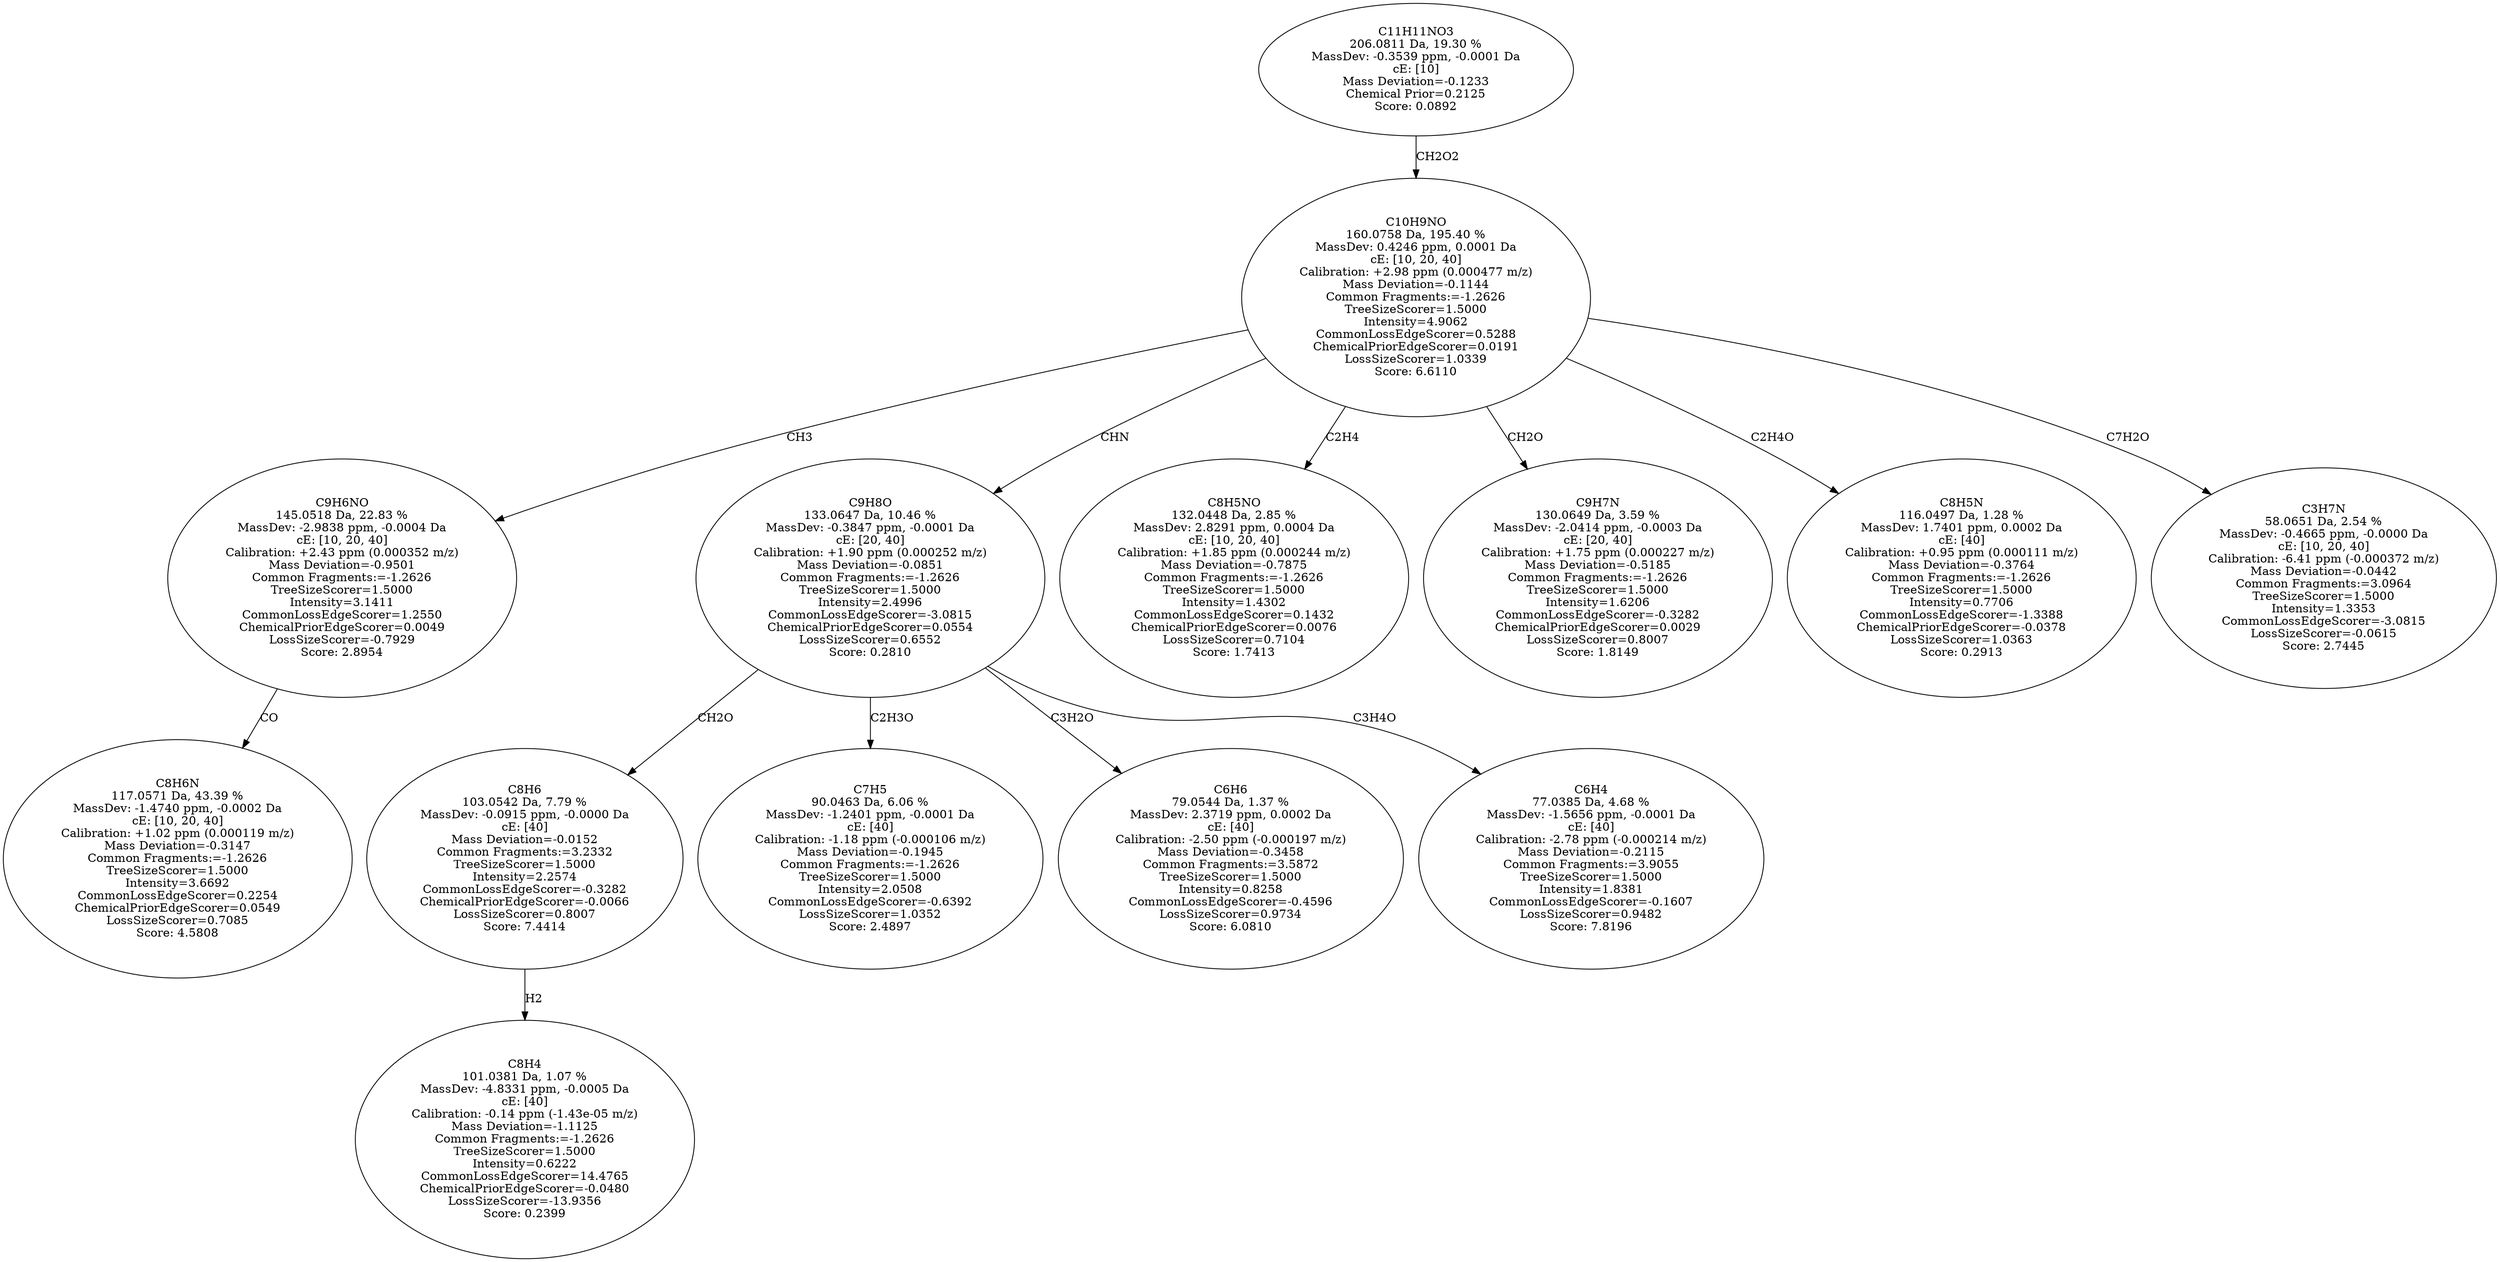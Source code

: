 strict digraph {
v1 [label="C8H6N\n117.0571 Da, 43.39 %\nMassDev: -1.4740 ppm, -0.0002 Da\ncE: [10, 20, 40]\nCalibration: +1.02 ppm (0.000119 m/z)\nMass Deviation=-0.3147\nCommon Fragments:=-1.2626\nTreeSizeScorer=1.5000\nIntensity=3.6692\nCommonLossEdgeScorer=0.2254\nChemicalPriorEdgeScorer=0.0549\nLossSizeScorer=0.7085\nScore: 4.5808"];
v2 [label="C9H6NO\n145.0518 Da, 22.83 %\nMassDev: -2.9838 ppm, -0.0004 Da\ncE: [10, 20, 40]\nCalibration: +2.43 ppm (0.000352 m/z)\nMass Deviation=-0.9501\nCommon Fragments:=-1.2626\nTreeSizeScorer=1.5000\nIntensity=3.1411\nCommonLossEdgeScorer=1.2550\nChemicalPriorEdgeScorer=0.0049\nLossSizeScorer=-0.7929\nScore: 2.8954"];
v3 [label="C8H4\n101.0381 Da, 1.07 %\nMassDev: -4.8331 ppm, -0.0005 Da\ncE: [40]\nCalibration: -0.14 ppm (-1.43e-05 m/z)\nMass Deviation=-1.1125\nCommon Fragments:=-1.2626\nTreeSizeScorer=1.5000\nIntensity=0.6222\nCommonLossEdgeScorer=14.4765\nChemicalPriorEdgeScorer=-0.0480\nLossSizeScorer=-13.9356\nScore: 0.2399"];
v4 [label="C8H6\n103.0542 Da, 7.79 %\nMassDev: -0.0915 ppm, -0.0000 Da\ncE: [40]\nMass Deviation=-0.0152\nCommon Fragments:=3.2332\nTreeSizeScorer=1.5000\nIntensity=2.2574\nCommonLossEdgeScorer=-0.3282\nChemicalPriorEdgeScorer=-0.0066\nLossSizeScorer=0.8007\nScore: 7.4414"];
v5 [label="C7H5\n90.0463 Da, 6.06 %\nMassDev: -1.2401 ppm, -0.0001 Da\ncE: [40]\nCalibration: -1.18 ppm (-0.000106 m/z)\nMass Deviation=-0.1945\nCommon Fragments:=-1.2626\nTreeSizeScorer=1.5000\nIntensity=2.0508\nCommonLossEdgeScorer=-0.6392\nLossSizeScorer=1.0352\nScore: 2.4897"];
v6 [label="C6H6\n79.0544 Da, 1.37 %\nMassDev: 2.3719 ppm, 0.0002 Da\ncE: [40]\nCalibration: -2.50 ppm (-0.000197 m/z)\nMass Deviation=-0.3458\nCommon Fragments:=3.5872\nTreeSizeScorer=1.5000\nIntensity=0.8258\nCommonLossEdgeScorer=-0.4596\nLossSizeScorer=0.9734\nScore: 6.0810"];
v7 [label="C6H4\n77.0385 Da, 4.68 %\nMassDev: -1.5656 ppm, -0.0001 Da\ncE: [40]\nCalibration: -2.78 ppm (-0.000214 m/z)\nMass Deviation=-0.2115\nCommon Fragments:=3.9055\nTreeSizeScorer=1.5000\nIntensity=1.8381\nCommonLossEdgeScorer=-0.1607\nLossSizeScorer=0.9482\nScore: 7.8196"];
v8 [label="C9H8O\n133.0647 Da, 10.46 %\nMassDev: -0.3847 ppm, -0.0001 Da\ncE: [20, 40]\nCalibration: +1.90 ppm (0.000252 m/z)\nMass Deviation=-0.0851\nCommon Fragments:=-1.2626\nTreeSizeScorer=1.5000\nIntensity=2.4996\nCommonLossEdgeScorer=-3.0815\nChemicalPriorEdgeScorer=0.0554\nLossSizeScorer=0.6552\nScore: 0.2810"];
v9 [label="C8H5NO\n132.0448 Da, 2.85 %\nMassDev: 2.8291 ppm, 0.0004 Da\ncE: [10, 20, 40]\nCalibration: +1.85 ppm (0.000244 m/z)\nMass Deviation=-0.7875\nCommon Fragments:=-1.2626\nTreeSizeScorer=1.5000\nIntensity=1.4302\nCommonLossEdgeScorer=0.1432\nChemicalPriorEdgeScorer=0.0076\nLossSizeScorer=0.7104\nScore: 1.7413"];
v10 [label="C9H7N\n130.0649 Da, 3.59 %\nMassDev: -2.0414 ppm, -0.0003 Da\ncE: [20, 40]\nCalibration: +1.75 ppm (0.000227 m/z)\nMass Deviation=-0.5185\nCommon Fragments:=-1.2626\nTreeSizeScorer=1.5000\nIntensity=1.6206\nCommonLossEdgeScorer=-0.3282\nChemicalPriorEdgeScorer=0.0029\nLossSizeScorer=0.8007\nScore: 1.8149"];
v11 [label="C8H5N\n116.0497 Da, 1.28 %\nMassDev: 1.7401 ppm, 0.0002 Da\ncE: [40]\nCalibration: +0.95 ppm (0.000111 m/z)\nMass Deviation=-0.3764\nCommon Fragments:=-1.2626\nTreeSizeScorer=1.5000\nIntensity=0.7706\nCommonLossEdgeScorer=-1.3388\nChemicalPriorEdgeScorer=-0.0378\nLossSizeScorer=1.0363\nScore: 0.2913"];
v12 [label="C3H7N\n58.0651 Da, 2.54 %\nMassDev: -0.4665 ppm, -0.0000 Da\ncE: [10, 20, 40]\nCalibration: -6.41 ppm (-0.000372 m/z)\nMass Deviation=-0.0442\nCommon Fragments:=3.0964\nTreeSizeScorer=1.5000\nIntensity=1.3353\nCommonLossEdgeScorer=-3.0815\nLossSizeScorer=-0.0615\nScore: 2.7445"];
v13 [label="C10H9NO\n160.0758 Da, 195.40 %\nMassDev: 0.4246 ppm, 0.0001 Da\ncE: [10, 20, 40]\nCalibration: +2.98 ppm (0.000477 m/z)\nMass Deviation=-0.1144\nCommon Fragments:=-1.2626\nTreeSizeScorer=1.5000\nIntensity=4.9062\nCommonLossEdgeScorer=0.5288\nChemicalPriorEdgeScorer=0.0191\nLossSizeScorer=1.0339\nScore: 6.6110"];
v14 [label="C11H11NO3\n206.0811 Da, 19.30 %\nMassDev: -0.3539 ppm, -0.0001 Da\ncE: [10]\nMass Deviation=-0.1233\nChemical Prior=0.2125\nScore: 0.0892"];
v2 -> v1 [label="CO"];
v13 -> v2 [label="CH3"];
v4 -> v3 [label="H2"];
v8 -> v4 [label="CH2O"];
v8 -> v5 [label="C2H3O"];
v8 -> v6 [label="C3H2O"];
v8 -> v7 [label="C3H4O"];
v13 -> v8 [label="CHN"];
v13 -> v9 [label="C2H4"];
v13 -> v10 [label="CH2O"];
v13 -> v11 [label="C2H4O"];
v13 -> v12 [label="C7H2O"];
v14 -> v13 [label="CH2O2"];
}